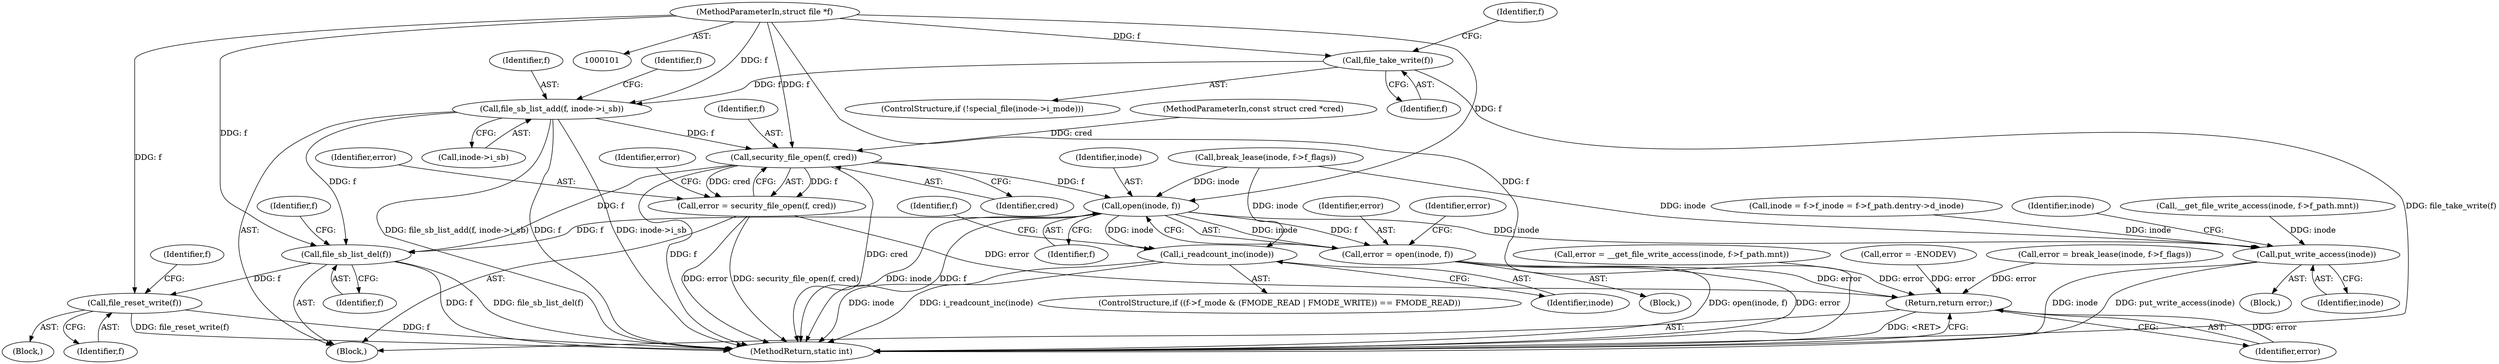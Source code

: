 digraph "0_linux_eee5cc2702929fd41cce28058dc6d6717f723f87_9@pointer" {
"1000187" [label="(Call,file_sb_list_add(f, inode->i_sb))"];
"1000178" [label="(Call,file_take_write(f))"];
"1000102" [label="(MethodParameterIn,struct file *f)"];
"1000231" [label="(Call,security_file_open(f, cred))"];
"1000229" [label="(Call,error = security_file_open(f, cred))"];
"1000362" [label="(Return,return error;)"];
"1000262" [label="(Call,open(inode, f))"];
"1000260" [label="(Call,error = open(inode, f))"];
"1000278" [label="(Call,i_readcount_inc(inode))"];
"1000311" [label="(Call,file_sb_list_del(f))"];
"1000329" [label="(Call,file_reset_write(f))"];
"1000320" [label="(Call,put_write_access(inode))"];
"1000160" [label="(Call,error = __get_file_write_access(inode, f->f_path.mnt))"];
"1000268" [label="(ControlStructure,if ((f->f_mode & (FMODE_READ | FMODE_WRITE)) == FMODE_READ))"];
"1000224" [label="(Call,error = -ENODEV)"];
"1000263" [label="(Identifier,inode)"];
"1000104" [label="(MethodParameterIn,const struct cred *cred)"];
"1000261" [label="(Identifier,error)"];
"1000311" [label="(Call,file_sb_list_del(f))"];
"1000187" [label="(Call,file_sb_list_add(f, inode->i_sb))"];
"1000326" [label="(Identifier,inode)"];
"1000320" [label="(Call,put_write_access(inode))"];
"1000162" [label="(Call,__get_file_write_access(inode, f->f_path.mnt))"];
"1000279" [label="(Identifier,inode)"];
"1000328" [label="(Block,)"];
"1000232" [label="(Identifier,f)"];
"1000266" [label="(Identifier,error)"];
"1000179" [label="(Identifier,f)"];
"1000189" [label="(Call,inode->i_sb)"];
"1000229" [label="(Call,error = security_file_open(f, cred))"];
"1000334" [label="(Identifier,f)"];
"1000140" [label="(Call,inode = f->f_inode = f->f_path.dentry->d_inode)"];
"1000188" [label="(Identifier,f)"];
"1000264" [label="(Identifier,f)"];
"1000330" [label="(Identifier,f)"];
"1000364" [label="(MethodReturn,static int)"];
"1000329" [label="(Call,file_reset_write(f))"];
"1000196" [label="(Identifier,f)"];
"1000262" [label="(Call,open(inode, f))"];
"1000239" [label="(Call,break_lease(inode, f->f_flags))"];
"1000230" [label="(Identifier,error)"];
"1000363" [label="(Identifier,error)"];
"1000282" [label="(Identifier,f)"];
"1000312" [label="(Identifier,f)"];
"1000102" [label="(MethodParameterIn,struct file *f)"];
"1000260" [label="(Call,error = open(inode, f))"];
"1000278" [label="(Call,i_readcount_inc(inode))"];
"1000178" [label="(Call,file_take_write(f))"];
"1000172" [label="(ControlStructure,if (!special_file(inode->i_mode)))"];
"1000182" [label="(Identifier,f)"];
"1000233" [label="(Identifier,cred)"];
"1000259" [label="(Block,)"];
"1000105" [label="(Block,)"];
"1000316" [label="(Identifier,f)"];
"1000319" [label="(Block,)"];
"1000321" [label="(Identifier,inode)"];
"1000235" [label="(Identifier,error)"];
"1000237" [label="(Call,error = break_lease(inode, f->f_flags))"];
"1000362" [label="(Return,return error;)"];
"1000231" [label="(Call,security_file_open(f, cred))"];
"1000187" -> "1000105"  [label="AST: "];
"1000187" -> "1000189"  [label="CFG: "];
"1000188" -> "1000187"  [label="AST: "];
"1000189" -> "1000187"  [label="AST: "];
"1000196" -> "1000187"  [label="CFG: "];
"1000187" -> "1000364"  [label="DDG: f"];
"1000187" -> "1000364"  [label="DDG: file_sb_list_add(f, inode->i_sb)"];
"1000187" -> "1000364"  [label="DDG: inode->i_sb"];
"1000178" -> "1000187"  [label="DDG: f"];
"1000102" -> "1000187"  [label="DDG: f"];
"1000187" -> "1000231"  [label="DDG: f"];
"1000187" -> "1000311"  [label="DDG: f"];
"1000178" -> "1000172"  [label="AST: "];
"1000178" -> "1000179"  [label="CFG: "];
"1000179" -> "1000178"  [label="AST: "];
"1000182" -> "1000178"  [label="CFG: "];
"1000178" -> "1000364"  [label="DDG: file_take_write(f)"];
"1000102" -> "1000178"  [label="DDG: f"];
"1000102" -> "1000101"  [label="AST: "];
"1000102" -> "1000364"  [label="DDG: f"];
"1000102" -> "1000231"  [label="DDG: f"];
"1000102" -> "1000262"  [label="DDG: f"];
"1000102" -> "1000311"  [label="DDG: f"];
"1000102" -> "1000329"  [label="DDG: f"];
"1000231" -> "1000229"  [label="AST: "];
"1000231" -> "1000233"  [label="CFG: "];
"1000232" -> "1000231"  [label="AST: "];
"1000233" -> "1000231"  [label="AST: "];
"1000229" -> "1000231"  [label="CFG: "];
"1000231" -> "1000364"  [label="DDG: cred"];
"1000231" -> "1000364"  [label="DDG: f"];
"1000231" -> "1000229"  [label="DDG: f"];
"1000231" -> "1000229"  [label="DDG: cred"];
"1000104" -> "1000231"  [label="DDG: cred"];
"1000231" -> "1000262"  [label="DDG: f"];
"1000231" -> "1000311"  [label="DDG: f"];
"1000229" -> "1000105"  [label="AST: "];
"1000230" -> "1000229"  [label="AST: "];
"1000235" -> "1000229"  [label="CFG: "];
"1000229" -> "1000364"  [label="DDG: security_file_open(f, cred)"];
"1000229" -> "1000364"  [label="DDG: error"];
"1000229" -> "1000362"  [label="DDG: error"];
"1000362" -> "1000105"  [label="AST: "];
"1000362" -> "1000363"  [label="CFG: "];
"1000363" -> "1000362"  [label="AST: "];
"1000364" -> "1000362"  [label="CFG: "];
"1000362" -> "1000364"  [label="DDG: <RET>"];
"1000363" -> "1000362"  [label="DDG: error"];
"1000224" -> "1000362"  [label="DDG: error"];
"1000237" -> "1000362"  [label="DDG: error"];
"1000260" -> "1000362"  [label="DDG: error"];
"1000160" -> "1000362"  [label="DDG: error"];
"1000262" -> "1000260"  [label="AST: "];
"1000262" -> "1000264"  [label="CFG: "];
"1000263" -> "1000262"  [label="AST: "];
"1000264" -> "1000262"  [label="AST: "];
"1000260" -> "1000262"  [label="CFG: "];
"1000262" -> "1000364"  [label="DDG: inode"];
"1000262" -> "1000364"  [label="DDG: f"];
"1000262" -> "1000260"  [label="DDG: inode"];
"1000262" -> "1000260"  [label="DDG: f"];
"1000239" -> "1000262"  [label="DDG: inode"];
"1000262" -> "1000278"  [label="DDG: inode"];
"1000262" -> "1000311"  [label="DDG: f"];
"1000262" -> "1000320"  [label="DDG: inode"];
"1000260" -> "1000259"  [label="AST: "];
"1000261" -> "1000260"  [label="AST: "];
"1000266" -> "1000260"  [label="CFG: "];
"1000260" -> "1000364"  [label="DDG: open(inode, f)"];
"1000260" -> "1000364"  [label="DDG: error"];
"1000278" -> "1000268"  [label="AST: "];
"1000278" -> "1000279"  [label="CFG: "];
"1000279" -> "1000278"  [label="AST: "];
"1000282" -> "1000278"  [label="CFG: "];
"1000278" -> "1000364"  [label="DDG: i_readcount_inc(inode)"];
"1000278" -> "1000364"  [label="DDG: inode"];
"1000239" -> "1000278"  [label="DDG: inode"];
"1000311" -> "1000105"  [label="AST: "];
"1000311" -> "1000312"  [label="CFG: "];
"1000312" -> "1000311"  [label="AST: "];
"1000316" -> "1000311"  [label="CFG: "];
"1000311" -> "1000364"  [label="DDG: f"];
"1000311" -> "1000364"  [label="DDG: file_sb_list_del(f)"];
"1000311" -> "1000329"  [label="DDG: f"];
"1000329" -> "1000328"  [label="AST: "];
"1000329" -> "1000330"  [label="CFG: "];
"1000330" -> "1000329"  [label="AST: "];
"1000334" -> "1000329"  [label="CFG: "];
"1000329" -> "1000364"  [label="DDG: file_reset_write(f)"];
"1000329" -> "1000364"  [label="DDG: f"];
"1000320" -> "1000319"  [label="AST: "];
"1000320" -> "1000321"  [label="CFG: "];
"1000321" -> "1000320"  [label="AST: "];
"1000326" -> "1000320"  [label="CFG: "];
"1000320" -> "1000364"  [label="DDG: inode"];
"1000320" -> "1000364"  [label="DDG: put_write_access(inode)"];
"1000239" -> "1000320"  [label="DDG: inode"];
"1000140" -> "1000320"  [label="DDG: inode"];
"1000162" -> "1000320"  [label="DDG: inode"];
}
